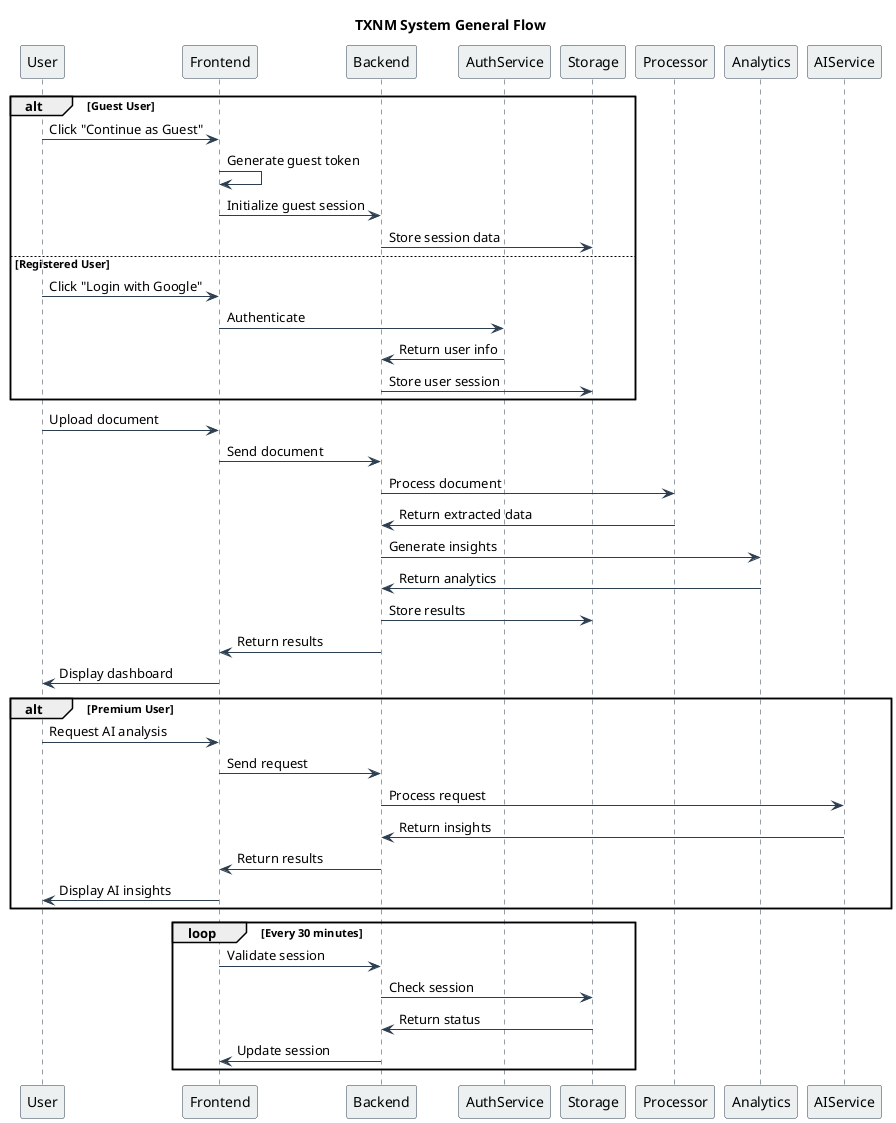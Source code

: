 @startuml TXNM General Flow
title TXNM System General Flow

' Styling
skinparam sequence {
    ArrowColor #2C3E50
    ActorBorderColor #2C3E50
    LifeLineBorderColor #2C3E50
    ParticipantBorderColor #2C3E50
    ParticipantBackgroundColor #ECF0F1
}

participant User
participant Frontend
participant Backend
participant AuthService
participant Storage
participant Processor
participant Analytics
participant AIService

' Authentication Flow
alt Guest User
    User -> Frontend: Click "Continue as Guest"
    Frontend -> Frontend: Generate guest token
    Frontend -> Backend: Initialize guest session
    Backend -> Storage: Store session data
else Registered User
    User -> Frontend: Click "Login with Google"
    Frontend -> AuthService: Authenticate
    AuthService -> Backend: Return user info
    Backend -> Storage: Store user session
end

' Document Processing
User -> Frontend: Upload document
Frontend -> Backend: Send document
Backend -> Processor: Process document
Processor -> Backend: Return extracted data
Backend -> Analytics: Generate insights
Analytics -> Backend: Return analytics
Backend -> Storage: Store results
Backend -> Frontend: Return results
Frontend -> User: Display dashboard

' Premium Features
alt Premium User
    User -> Frontend: Request AI analysis
    Frontend -> Backend: Send request
    Backend -> AIService: Process request
    AIService -> Backend: Return insights
    Backend -> Frontend: Return results
    Frontend -> User: Display AI insights
end

' Session Management
loop Every 30 minutes
    Frontend -> Backend: Validate session
    Backend -> Storage: Check session
    Storage -> Backend: Return status
    Backend -> Frontend: Update session
end

@enduml 